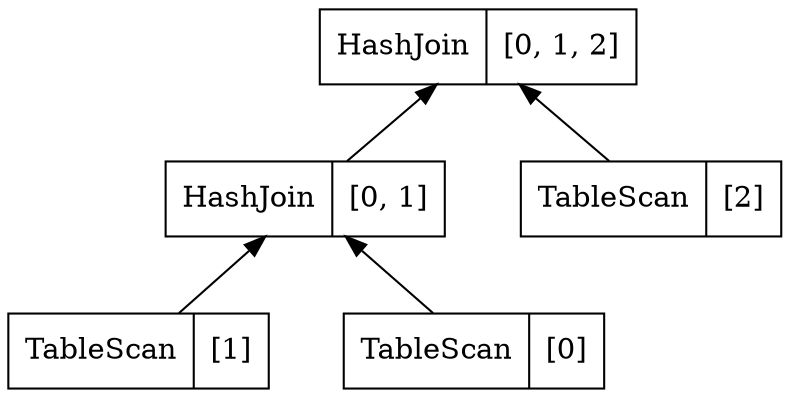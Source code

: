 digraph example1 {
    node [shape=record];
    rankdir=BT;
    nodesep=0.5;
    ordering="in";
    popnodePOPId4v1 -> popnodePOPId5v1;
    popnodePOPId2v1 -> popnodePOPId4v1;
    popnodePOPId2v1[label="TableScan|[1]"];
    popnodePOPId1v1 -> popnodePOPId4v1;
    popnodePOPId1v1[label="TableScan|[0]"];
    popnodePOPId4v1[label="HashJoin|[0, 1]"];
    popnodePOPId3v1 -> popnodePOPId5v1;
    popnodePOPId3v1[label="TableScan|[2]"];
    popnodePOPId5v1[label="HashJoin|[0, 1, 2]"];
}
